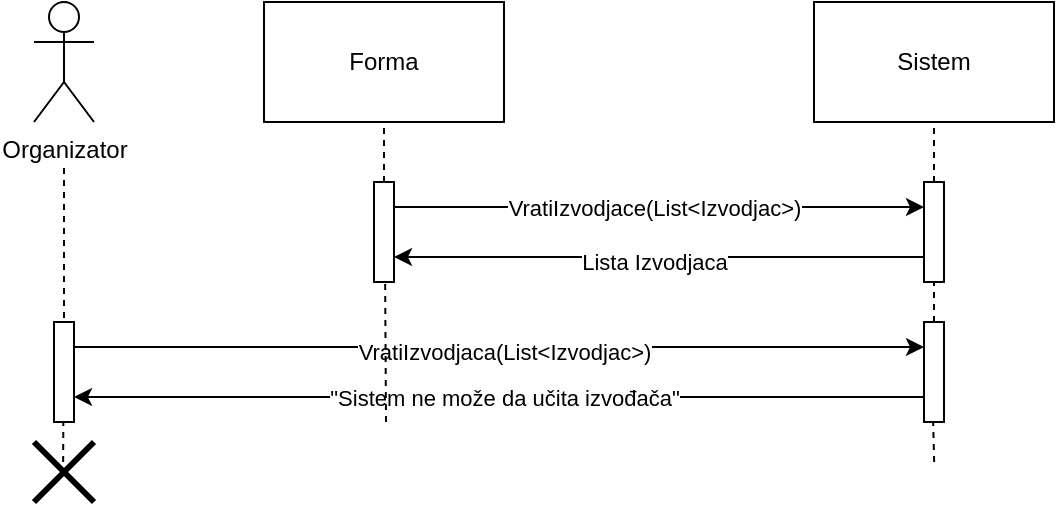 <mxfile version="15.2.5" type="device"><diagram id="R2lEEEUBdFMjLlhIrx00" name="Page-1"><mxGraphModel dx="1038" dy="489" grid="1" gridSize="10" guides="1" tooltips="1" connect="1" arrows="1" fold="1" page="1" pageScale="1" pageWidth="850" pageHeight="1100" math="0" shadow="0" extFonts="Permanent Marker^https://fonts.googleapis.com/css?family=Permanent+Marker"><root><mxCell id="0"/><mxCell id="1" parent="0"/><mxCell id="eNgiWa2B5CA5oDeILZxk-1" value="" style="endArrow=none;dashed=1;html=1;" edge="1" parent="1" source="eNgiWa2B5CA5oDeILZxk-9"><mxGeometry width="50" height="50" relative="1" as="geometry"><mxPoint x="640" y="830" as="sourcePoint"/><mxPoint x="640" y="820" as="targetPoint"/></mxGeometry></mxCell><mxCell id="eNgiWa2B5CA5oDeILZxk-2" value="Organizator" style="shape=umlActor;verticalLabelPosition=bottom;verticalAlign=top;html=1;outlineConnect=0;" vertex="1" parent="1"><mxGeometry x="190" y="680" width="30" height="60" as="geometry"/></mxCell><mxCell id="eNgiWa2B5CA5oDeILZxk-3" value="" style="endArrow=none;dashed=1;html=1;" edge="1" parent="1"><mxGeometry width="50" height="50" relative="1" as="geometry"><mxPoint x="205" y="850" as="sourcePoint"/><mxPoint x="205" y="760" as="targetPoint"/></mxGeometry></mxCell><mxCell id="eNgiWa2B5CA5oDeILZxk-4" style="edgeStyle=orthogonalEdgeStyle;rounded=0;orthogonalLoop=1;jettySize=auto;html=1;exitX=1;exitY=0.25;exitDx=0;exitDy=0;entryX=0;entryY=0.25;entryDx=0;entryDy=0;" edge="1" parent="1" source="eNgiWa2B5CA5oDeILZxk-6" target="eNgiWa2B5CA5oDeILZxk-9"><mxGeometry relative="1" as="geometry"/></mxCell><mxCell id="eNgiWa2B5CA5oDeILZxk-5" value="VratiIzvodjaca(List&amp;lt;Izvodjac&amp;gt;)" style="edgeLabel;html=1;align=center;verticalAlign=middle;resizable=0;points=[];" vertex="1" connectable="0" parent="eNgiWa2B5CA5oDeILZxk-4"><mxGeometry x="-0.125" y="-1" relative="1" as="geometry"><mxPoint x="29" y="1" as="offset"/></mxGeometry></mxCell><mxCell id="eNgiWa2B5CA5oDeILZxk-6" value="" style="rounded=0;whiteSpace=wrap;html=1;" vertex="1" parent="1"><mxGeometry x="200" y="840" width="10" height="50" as="geometry"/></mxCell><mxCell id="eNgiWa2B5CA5oDeILZxk-7" style="edgeStyle=orthogonalEdgeStyle;rounded=0;orthogonalLoop=1;jettySize=auto;html=1;exitX=0;exitY=0.75;exitDx=0;exitDy=0;entryX=1;entryY=0.75;entryDx=0;entryDy=0;" edge="1" parent="1" source="eNgiWa2B5CA5oDeILZxk-9" target="eNgiWa2B5CA5oDeILZxk-6"><mxGeometry relative="1" as="geometry"/></mxCell><mxCell id="eNgiWa2B5CA5oDeILZxk-8" value="&quot;Sistem ne može da učita izvođača&quot;" style="edgeLabel;html=1;align=center;verticalAlign=middle;resizable=0;points=[];" vertex="1" connectable="0" parent="eNgiWa2B5CA5oDeILZxk-7"><mxGeometry x="0.092" relative="1" as="geometry"><mxPoint x="22" as="offset"/></mxGeometry></mxCell><mxCell id="eNgiWa2B5CA5oDeILZxk-9" value="" style="rounded=0;whiteSpace=wrap;html=1;" vertex="1" parent="1"><mxGeometry x="635" y="840" width="10" height="50" as="geometry"/></mxCell><mxCell id="eNgiWa2B5CA5oDeILZxk-16" value="" style="endArrow=none;dashed=1;html=1;" edge="1" parent="1"><mxGeometry width="50" height="50" relative="1" as="geometry"><mxPoint x="204.58" y="910" as="sourcePoint"/><mxPoint x="204.66" y="890" as="targetPoint"/></mxGeometry></mxCell><mxCell id="eNgiWa2B5CA5oDeILZxk-17" value="" style="endArrow=none;dashed=1;html=1;entryX=0.5;entryY=1;entryDx=0;entryDy=0;" edge="1" parent="1"><mxGeometry width="50" height="50" relative="1" as="geometry"><mxPoint x="640.08" y="910" as="sourcePoint"/><mxPoint x="639.58" y="890" as="targetPoint"/></mxGeometry></mxCell><mxCell id="eNgiWa2B5CA5oDeILZxk-18" value="Sistem" style="rounded=0;whiteSpace=wrap;html=1;" vertex="1" parent="1"><mxGeometry x="580" y="680" width="120" height="60" as="geometry"/></mxCell><mxCell id="eNgiWa2B5CA5oDeILZxk-19" value="" style="endArrow=none;dashed=1;html=1;exitX=0.5;exitY=0;exitDx=0;exitDy=0;" edge="1" parent="1" source="eNgiWa2B5CA5oDeILZxk-20"><mxGeometry width="50" height="50" relative="1" as="geometry"><mxPoint x="365" y="750" as="sourcePoint"/><mxPoint x="365" y="740" as="targetPoint"/></mxGeometry></mxCell><mxCell id="eNgiWa2B5CA5oDeILZxk-20" value="" style="rounded=0;whiteSpace=wrap;html=1;" vertex="1" parent="1"><mxGeometry x="360" y="770" width="10" height="50" as="geometry"/></mxCell><mxCell id="eNgiWa2B5CA5oDeILZxk-21" value="" style="rounded=0;whiteSpace=wrap;html=1;" vertex="1" parent="1"><mxGeometry x="635" y="770" width="10" height="50" as="geometry"/></mxCell><mxCell id="eNgiWa2B5CA5oDeILZxk-22" value="" style="endArrow=none;dashed=1;html=1;exitX=0.5;exitY=0;exitDx=0;exitDy=0;" edge="1" parent="1" source="eNgiWa2B5CA5oDeILZxk-21"><mxGeometry width="50" height="50" relative="1" as="geometry"><mxPoint x="720" y="760" as="sourcePoint"/><mxPoint x="640" y="740" as="targetPoint"/></mxGeometry></mxCell><mxCell id="eNgiWa2B5CA5oDeILZxk-23" value="" style="endArrow=classic;html=1;exitX=1;exitY=0.25;exitDx=0;exitDy=0;entryX=0;entryY=0.25;entryDx=0;entryDy=0;" edge="1" parent="1" source="eNgiWa2B5CA5oDeILZxk-20" target="eNgiWa2B5CA5oDeILZxk-21"><mxGeometry width="50" height="50" relative="1" as="geometry"><mxPoint x="400" y="800" as="sourcePoint"/><mxPoint x="450" y="750" as="targetPoint"/></mxGeometry></mxCell><mxCell id="eNgiWa2B5CA5oDeILZxk-24" value="VratiIzvodjace(List&amp;lt;Izvodjac&amp;gt;)" style="edgeLabel;html=1;align=center;verticalAlign=middle;resizable=0;points=[];" vertex="1" connectable="0" parent="eNgiWa2B5CA5oDeILZxk-23"><mxGeometry x="0.087" relative="1" as="geometry"><mxPoint x="-14" as="offset"/></mxGeometry></mxCell><mxCell id="eNgiWa2B5CA5oDeILZxk-25" value="" style="endArrow=classic;html=1;exitX=0;exitY=0.75;exitDx=0;exitDy=0;entryX=1;entryY=0.75;entryDx=0;entryDy=0;" edge="1" parent="1" source="eNgiWa2B5CA5oDeILZxk-21" target="eNgiWa2B5CA5oDeILZxk-20"><mxGeometry width="50" height="50" relative="1" as="geometry"><mxPoint x="530" y="840" as="sourcePoint"/><mxPoint x="580" y="790" as="targetPoint"/><Array as="points"/></mxGeometry></mxCell><mxCell id="eNgiWa2B5CA5oDeILZxk-26" value="Lista Izvodjaca" style="edgeLabel;html=1;align=center;verticalAlign=middle;resizable=0;points=[];" vertex="1" connectable="0" parent="eNgiWa2B5CA5oDeILZxk-25"><mxGeometry x="0.245" y="3" relative="1" as="geometry"><mxPoint x="30" y="-0.5" as="offset"/></mxGeometry></mxCell><mxCell id="eNgiWa2B5CA5oDeILZxk-27" value="Forma" style="rounded=0;whiteSpace=wrap;html=1;" vertex="1" parent="1"><mxGeometry x="305" y="680" width="120" height="60" as="geometry"/></mxCell><mxCell id="eNgiWa2B5CA5oDeILZxk-28" value="" style="endArrow=none;dashed=1;html=1;" edge="1" parent="1"><mxGeometry width="50" height="50" relative="1" as="geometry"><mxPoint x="366" y="890" as="sourcePoint"/><mxPoint x="365.58" y="820" as="targetPoint"/></mxGeometry></mxCell><mxCell id="eNgiWa2B5CA5oDeILZxk-30" value="" style="shape=umlDestroy;whiteSpace=wrap;html=1;strokeWidth=3;" vertex="1" parent="1"><mxGeometry x="190" y="900" width="30" height="30" as="geometry"/></mxCell></root></mxGraphModel></diagram></mxfile>
